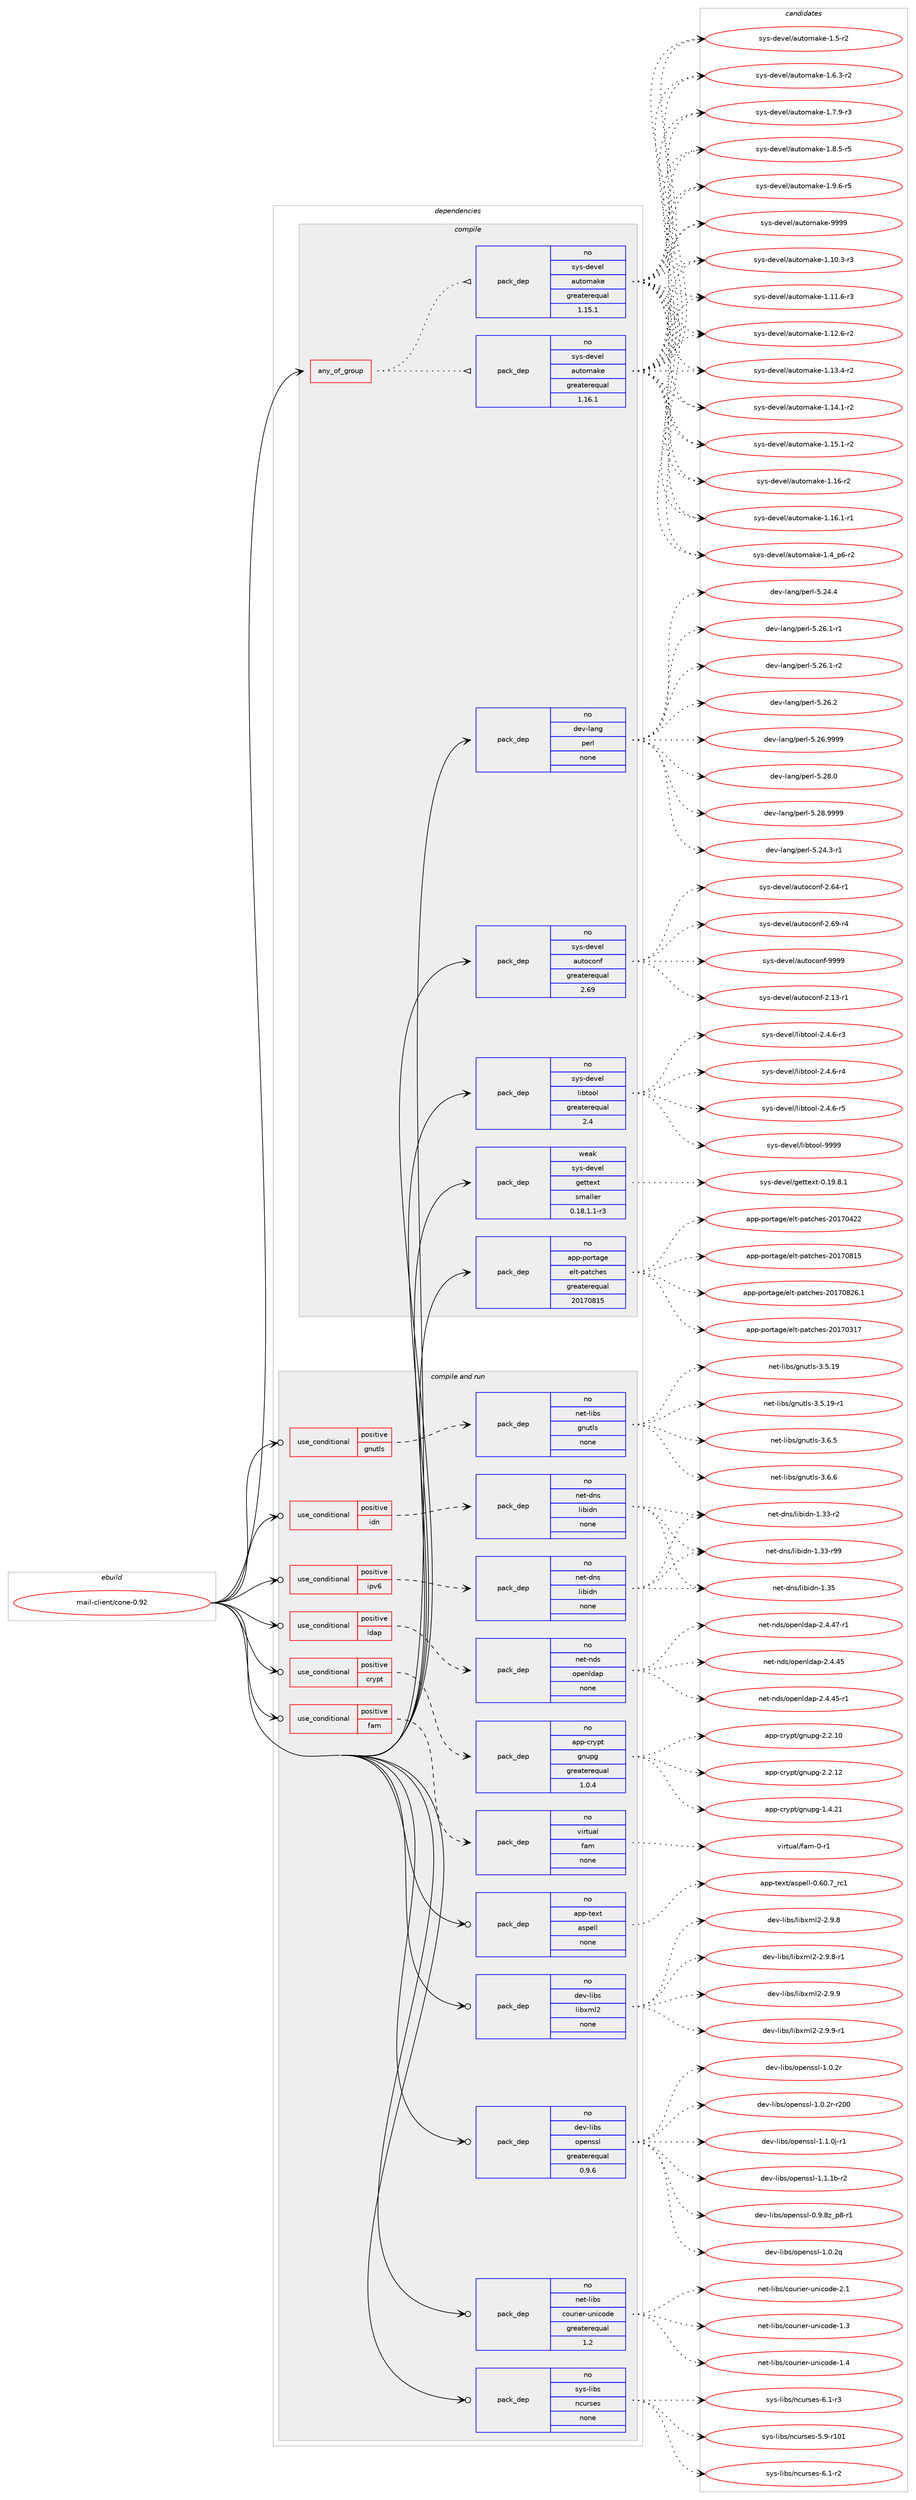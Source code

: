 digraph prolog {

# *************
# Graph options
# *************

newrank=true;
concentrate=true;
compound=true;
graph [rankdir=LR,fontname=Helvetica,fontsize=10,ranksep=1.5];#, ranksep=2.5, nodesep=0.2];
edge  [arrowhead=vee];
node  [fontname=Helvetica,fontsize=10];

# **********
# The ebuild
# **********

subgraph cluster_leftcol {
color=gray;
rank=same;
label=<<i>ebuild</i>>;
id [label="mail-client/cone-0.92", color=red, width=4, href="../mail-client/cone-0.92.svg"];
}

# ****************
# The dependencies
# ****************

subgraph cluster_midcol {
color=gray;
label=<<i>dependencies</i>>;
subgraph cluster_compile {
fillcolor="#eeeeee";
style=filled;
label=<<i>compile</i>>;
subgraph any24390 {
dependency1593456 [label=<<TABLE BORDER="0" CELLBORDER="1" CELLSPACING="0" CELLPADDING="4"><TR><TD CELLPADDING="10">any_of_group</TD></TR></TABLE>>, shape=none, color=red];subgraph pack1138068 {
dependency1593457 [label=<<TABLE BORDER="0" CELLBORDER="1" CELLSPACING="0" CELLPADDING="4" WIDTH="220"><TR><TD ROWSPAN="6" CELLPADDING="30">pack_dep</TD></TR><TR><TD WIDTH="110">no</TD></TR><TR><TD>sys-devel</TD></TR><TR><TD>automake</TD></TR><TR><TD>greaterequal</TD></TR><TR><TD>1.16.1</TD></TR></TABLE>>, shape=none, color=blue];
}
dependency1593456:e -> dependency1593457:w [weight=20,style="dotted",arrowhead="oinv"];
subgraph pack1138069 {
dependency1593458 [label=<<TABLE BORDER="0" CELLBORDER="1" CELLSPACING="0" CELLPADDING="4" WIDTH="220"><TR><TD ROWSPAN="6" CELLPADDING="30">pack_dep</TD></TR><TR><TD WIDTH="110">no</TD></TR><TR><TD>sys-devel</TD></TR><TR><TD>automake</TD></TR><TR><TD>greaterequal</TD></TR><TR><TD>1.15.1</TD></TR></TABLE>>, shape=none, color=blue];
}
dependency1593456:e -> dependency1593458:w [weight=20,style="dotted",arrowhead="oinv"];
}
id:e -> dependency1593456:w [weight=20,style="solid",arrowhead="vee"];
subgraph pack1138070 {
dependency1593459 [label=<<TABLE BORDER="0" CELLBORDER="1" CELLSPACING="0" CELLPADDING="4" WIDTH="220"><TR><TD ROWSPAN="6" CELLPADDING="30">pack_dep</TD></TR><TR><TD WIDTH="110">no</TD></TR><TR><TD>app-portage</TD></TR><TR><TD>elt-patches</TD></TR><TR><TD>greaterequal</TD></TR><TR><TD>20170815</TD></TR></TABLE>>, shape=none, color=blue];
}
id:e -> dependency1593459:w [weight=20,style="solid",arrowhead="vee"];
subgraph pack1138071 {
dependency1593460 [label=<<TABLE BORDER="0" CELLBORDER="1" CELLSPACING="0" CELLPADDING="4" WIDTH="220"><TR><TD ROWSPAN="6" CELLPADDING="30">pack_dep</TD></TR><TR><TD WIDTH="110">no</TD></TR><TR><TD>dev-lang</TD></TR><TR><TD>perl</TD></TR><TR><TD>none</TD></TR><TR><TD></TD></TR></TABLE>>, shape=none, color=blue];
}
id:e -> dependency1593460:w [weight=20,style="solid",arrowhead="vee"];
subgraph pack1138072 {
dependency1593461 [label=<<TABLE BORDER="0" CELLBORDER="1" CELLSPACING="0" CELLPADDING="4" WIDTH="220"><TR><TD ROWSPAN="6" CELLPADDING="30">pack_dep</TD></TR><TR><TD WIDTH="110">no</TD></TR><TR><TD>sys-devel</TD></TR><TR><TD>autoconf</TD></TR><TR><TD>greaterequal</TD></TR><TR><TD>2.69</TD></TR></TABLE>>, shape=none, color=blue];
}
id:e -> dependency1593461:w [weight=20,style="solid",arrowhead="vee"];
subgraph pack1138073 {
dependency1593462 [label=<<TABLE BORDER="0" CELLBORDER="1" CELLSPACING="0" CELLPADDING="4" WIDTH="220"><TR><TD ROWSPAN="6" CELLPADDING="30">pack_dep</TD></TR><TR><TD WIDTH="110">no</TD></TR><TR><TD>sys-devel</TD></TR><TR><TD>libtool</TD></TR><TR><TD>greaterequal</TD></TR><TR><TD>2.4</TD></TR></TABLE>>, shape=none, color=blue];
}
id:e -> dependency1593462:w [weight=20,style="solid",arrowhead="vee"];
subgraph pack1138074 {
dependency1593463 [label=<<TABLE BORDER="0" CELLBORDER="1" CELLSPACING="0" CELLPADDING="4" WIDTH="220"><TR><TD ROWSPAN="6" CELLPADDING="30">pack_dep</TD></TR><TR><TD WIDTH="110">weak</TD></TR><TR><TD>sys-devel</TD></TR><TR><TD>gettext</TD></TR><TR><TD>smaller</TD></TR><TR><TD>0.18.1.1-r3</TD></TR></TABLE>>, shape=none, color=blue];
}
id:e -> dependency1593463:w [weight=20,style="solid",arrowhead="vee"];
}
subgraph cluster_compileandrun {
fillcolor="#eeeeee";
style=filled;
label=<<i>compile and run</i>>;
subgraph cond430354 {
dependency1593464 [label=<<TABLE BORDER="0" CELLBORDER="1" CELLSPACING="0" CELLPADDING="4"><TR><TD ROWSPAN="3" CELLPADDING="10">use_conditional</TD></TR><TR><TD>positive</TD></TR><TR><TD>crypt</TD></TR></TABLE>>, shape=none, color=red];
subgraph pack1138075 {
dependency1593465 [label=<<TABLE BORDER="0" CELLBORDER="1" CELLSPACING="0" CELLPADDING="4" WIDTH="220"><TR><TD ROWSPAN="6" CELLPADDING="30">pack_dep</TD></TR><TR><TD WIDTH="110">no</TD></TR><TR><TD>app-crypt</TD></TR><TR><TD>gnupg</TD></TR><TR><TD>greaterequal</TD></TR><TR><TD>1.0.4</TD></TR></TABLE>>, shape=none, color=blue];
}
dependency1593464:e -> dependency1593465:w [weight=20,style="dashed",arrowhead="vee"];
}
id:e -> dependency1593464:w [weight=20,style="solid",arrowhead="odotvee"];
subgraph cond430355 {
dependency1593466 [label=<<TABLE BORDER="0" CELLBORDER="1" CELLSPACING="0" CELLPADDING="4"><TR><TD ROWSPAN="3" CELLPADDING="10">use_conditional</TD></TR><TR><TD>positive</TD></TR><TR><TD>fam</TD></TR></TABLE>>, shape=none, color=red];
subgraph pack1138076 {
dependency1593467 [label=<<TABLE BORDER="0" CELLBORDER="1" CELLSPACING="0" CELLPADDING="4" WIDTH="220"><TR><TD ROWSPAN="6" CELLPADDING="30">pack_dep</TD></TR><TR><TD WIDTH="110">no</TD></TR><TR><TD>virtual</TD></TR><TR><TD>fam</TD></TR><TR><TD>none</TD></TR><TR><TD></TD></TR></TABLE>>, shape=none, color=blue];
}
dependency1593466:e -> dependency1593467:w [weight=20,style="dashed",arrowhead="vee"];
}
id:e -> dependency1593466:w [weight=20,style="solid",arrowhead="odotvee"];
subgraph cond430356 {
dependency1593468 [label=<<TABLE BORDER="0" CELLBORDER="1" CELLSPACING="0" CELLPADDING="4"><TR><TD ROWSPAN="3" CELLPADDING="10">use_conditional</TD></TR><TR><TD>positive</TD></TR><TR><TD>gnutls</TD></TR></TABLE>>, shape=none, color=red];
subgraph pack1138077 {
dependency1593469 [label=<<TABLE BORDER="0" CELLBORDER="1" CELLSPACING="0" CELLPADDING="4" WIDTH="220"><TR><TD ROWSPAN="6" CELLPADDING="30">pack_dep</TD></TR><TR><TD WIDTH="110">no</TD></TR><TR><TD>net-libs</TD></TR><TR><TD>gnutls</TD></TR><TR><TD>none</TD></TR><TR><TD></TD></TR></TABLE>>, shape=none, color=blue];
}
dependency1593468:e -> dependency1593469:w [weight=20,style="dashed",arrowhead="vee"];
}
id:e -> dependency1593468:w [weight=20,style="solid",arrowhead="odotvee"];
subgraph cond430357 {
dependency1593470 [label=<<TABLE BORDER="0" CELLBORDER="1" CELLSPACING="0" CELLPADDING="4"><TR><TD ROWSPAN="3" CELLPADDING="10">use_conditional</TD></TR><TR><TD>positive</TD></TR><TR><TD>idn</TD></TR></TABLE>>, shape=none, color=red];
subgraph pack1138078 {
dependency1593471 [label=<<TABLE BORDER="0" CELLBORDER="1" CELLSPACING="0" CELLPADDING="4" WIDTH="220"><TR><TD ROWSPAN="6" CELLPADDING="30">pack_dep</TD></TR><TR><TD WIDTH="110">no</TD></TR><TR><TD>net-dns</TD></TR><TR><TD>libidn</TD></TR><TR><TD>none</TD></TR><TR><TD></TD></TR></TABLE>>, shape=none, color=blue];
}
dependency1593470:e -> dependency1593471:w [weight=20,style="dashed",arrowhead="vee"];
}
id:e -> dependency1593470:w [weight=20,style="solid",arrowhead="odotvee"];
subgraph cond430358 {
dependency1593472 [label=<<TABLE BORDER="0" CELLBORDER="1" CELLSPACING="0" CELLPADDING="4"><TR><TD ROWSPAN="3" CELLPADDING="10">use_conditional</TD></TR><TR><TD>positive</TD></TR><TR><TD>ipv6</TD></TR></TABLE>>, shape=none, color=red];
subgraph pack1138079 {
dependency1593473 [label=<<TABLE BORDER="0" CELLBORDER="1" CELLSPACING="0" CELLPADDING="4" WIDTH="220"><TR><TD ROWSPAN="6" CELLPADDING="30">pack_dep</TD></TR><TR><TD WIDTH="110">no</TD></TR><TR><TD>net-dns</TD></TR><TR><TD>libidn</TD></TR><TR><TD>none</TD></TR><TR><TD></TD></TR></TABLE>>, shape=none, color=blue];
}
dependency1593472:e -> dependency1593473:w [weight=20,style="dashed",arrowhead="vee"];
}
id:e -> dependency1593472:w [weight=20,style="solid",arrowhead="odotvee"];
subgraph cond430359 {
dependency1593474 [label=<<TABLE BORDER="0" CELLBORDER="1" CELLSPACING="0" CELLPADDING="4"><TR><TD ROWSPAN="3" CELLPADDING="10">use_conditional</TD></TR><TR><TD>positive</TD></TR><TR><TD>ldap</TD></TR></TABLE>>, shape=none, color=red];
subgraph pack1138080 {
dependency1593475 [label=<<TABLE BORDER="0" CELLBORDER="1" CELLSPACING="0" CELLPADDING="4" WIDTH="220"><TR><TD ROWSPAN="6" CELLPADDING="30">pack_dep</TD></TR><TR><TD WIDTH="110">no</TD></TR><TR><TD>net-nds</TD></TR><TR><TD>openldap</TD></TR><TR><TD>none</TD></TR><TR><TD></TD></TR></TABLE>>, shape=none, color=blue];
}
dependency1593474:e -> dependency1593475:w [weight=20,style="dashed",arrowhead="vee"];
}
id:e -> dependency1593474:w [weight=20,style="solid",arrowhead="odotvee"];
subgraph pack1138081 {
dependency1593476 [label=<<TABLE BORDER="0" CELLBORDER="1" CELLSPACING="0" CELLPADDING="4" WIDTH="220"><TR><TD ROWSPAN="6" CELLPADDING="30">pack_dep</TD></TR><TR><TD WIDTH="110">no</TD></TR><TR><TD>app-text</TD></TR><TR><TD>aspell</TD></TR><TR><TD>none</TD></TR><TR><TD></TD></TR></TABLE>>, shape=none, color=blue];
}
id:e -> dependency1593476:w [weight=20,style="solid",arrowhead="odotvee"];
subgraph pack1138082 {
dependency1593477 [label=<<TABLE BORDER="0" CELLBORDER="1" CELLSPACING="0" CELLPADDING="4" WIDTH="220"><TR><TD ROWSPAN="6" CELLPADDING="30">pack_dep</TD></TR><TR><TD WIDTH="110">no</TD></TR><TR><TD>dev-libs</TD></TR><TR><TD>libxml2</TD></TR><TR><TD>none</TD></TR><TR><TD></TD></TR></TABLE>>, shape=none, color=blue];
}
id:e -> dependency1593477:w [weight=20,style="solid",arrowhead="odotvee"];
subgraph pack1138083 {
dependency1593478 [label=<<TABLE BORDER="0" CELLBORDER="1" CELLSPACING="0" CELLPADDING="4" WIDTH="220"><TR><TD ROWSPAN="6" CELLPADDING="30">pack_dep</TD></TR><TR><TD WIDTH="110">no</TD></TR><TR><TD>dev-libs</TD></TR><TR><TD>openssl</TD></TR><TR><TD>greaterequal</TD></TR><TR><TD>0.9.6</TD></TR></TABLE>>, shape=none, color=blue];
}
id:e -> dependency1593478:w [weight=20,style="solid",arrowhead="odotvee"];
subgraph pack1138084 {
dependency1593479 [label=<<TABLE BORDER="0" CELLBORDER="1" CELLSPACING="0" CELLPADDING="4" WIDTH="220"><TR><TD ROWSPAN="6" CELLPADDING="30">pack_dep</TD></TR><TR><TD WIDTH="110">no</TD></TR><TR><TD>net-libs</TD></TR><TR><TD>courier-unicode</TD></TR><TR><TD>greaterequal</TD></TR><TR><TD>1.2</TD></TR></TABLE>>, shape=none, color=blue];
}
id:e -> dependency1593479:w [weight=20,style="solid",arrowhead="odotvee"];
subgraph pack1138085 {
dependency1593480 [label=<<TABLE BORDER="0" CELLBORDER="1" CELLSPACING="0" CELLPADDING="4" WIDTH="220"><TR><TD ROWSPAN="6" CELLPADDING="30">pack_dep</TD></TR><TR><TD WIDTH="110">no</TD></TR><TR><TD>sys-libs</TD></TR><TR><TD>ncurses</TD></TR><TR><TD>none</TD></TR><TR><TD></TD></TR></TABLE>>, shape=none, color=blue];
}
id:e -> dependency1593480:w [weight=20,style="solid",arrowhead="odotvee"];
}
subgraph cluster_run {
fillcolor="#eeeeee";
style=filled;
label=<<i>run</i>>;
}
}

# **************
# The candidates
# **************

subgraph cluster_choices {
rank=same;
color=gray;
label=<<i>candidates</i>>;

subgraph choice1138068 {
color=black;
nodesep=1;
choice11512111545100101118101108479711711611110997107101454946494846514511451 [label="sys-devel/automake-1.10.3-r3", color=red, width=4,href="../sys-devel/automake-1.10.3-r3.svg"];
choice11512111545100101118101108479711711611110997107101454946494946544511451 [label="sys-devel/automake-1.11.6-r3", color=red, width=4,href="../sys-devel/automake-1.11.6-r3.svg"];
choice11512111545100101118101108479711711611110997107101454946495046544511450 [label="sys-devel/automake-1.12.6-r2", color=red, width=4,href="../sys-devel/automake-1.12.6-r2.svg"];
choice11512111545100101118101108479711711611110997107101454946495146524511450 [label="sys-devel/automake-1.13.4-r2", color=red, width=4,href="../sys-devel/automake-1.13.4-r2.svg"];
choice11512111545100101118101108479711711611110997107101454946495246494511450 [label="sys-devel/automake-1.14.1-r2", color=red, width=4,href="../sys-devel/automake-1.14.1-r2.svg"];
choice11512111545100101118101108479711711611110997107101454946495346494511450 [label="sys-devel/automake-1.15.1-r2", color=red, width=4,href="../sys-devel/automake-1.15.1-r2.svg"];
choice1151211154510010111810110847971171161111099710710145494649544511450 [label="sys-devel/automake-1.16-r2", color=red, width=4,href="../sys-devel/automake-1.16-r2.svg"];
choice11512111545100101118101108479711711611110997107101454946495446494511449 [label="sys-devel/automake-1.16.1-r1", color=red, width=4,href="../sys-devel/automake-1.16.1-r1.svg"];
choice115121115451001011181011084797117116111109971071014549465295112544511450 [label="sys-devel/automake-1.4_p6-r2", color=red, width=4,href="../sys-devel/automake-1.4_p6-r2.svg"];
choice11512111545100101118101108479711711611110997107101454946534511450 [label="sys-devel/automake-1.5-r2", color=red, width=4,href="../sys-devel/automake-1.5-r2.svg"];
choice115121115451001011181011084797117116111109971071014549465446514511450 [label="sys-devel/automake-1.6.3-r2", color=red, width=4,href="../sys-devel/automake-1.6.3-r2.svg"];
choice115121115451001011181011084797117116111109971071014549465546574511451 [label="sys-devel/automake-1.7.9-r3", color=red, width=4,href="../sys-devel/automake-1.7.9-r3.svg"];
choice115121115451001011181011084797117116111109971071014549465646534511453 [label="sys-devel/automake-1.8.5-r5", color=red, width=4,href="../sys-devel/automake-1.8.5-r5.svg"];
choice115121115451001011181011084797117116111109971071014549465746544511453 [label="sys-devel/automake-1.9.6-r5", color=red, width=4,href="../sys-devel/automake-1.9.6-r5.svg"];
choice115121115451001011181011084797117116111109971071014557575757 [label="sys-devel/automake-9999", color=red, width=4,href="../sys-devel/automake-9999.svg"];
dependency1593457:e -> choice11512111545100101118101108479711711611110997107101454946494846514511451:w [style=dotted,weight="100"];
dependency1593457:e -> choice11512111545100101118101108479711711611110997107101454946494946544511451:w [style=dotted,weight="100"];
dependency1593457:e -> choice11512111545100101118101108479711711611110997107101454946495046544511450:w [style=dotted,weight="100"];
dependency1593457:e -> choice11512111545100101118101108479711711611110997107101454946495146524511450:w [style=dotted,weight="100"];
dependency1593457:e -> choice11512111545100101118101108479711711611110997107101454946495246494511450:w [style=dotted,weight="100"];
dependency1593457:e -> choice11512111545100101118101108479711711611110997107101454946495346494511450:w [style=dotted,weight="100"];
dependency1593457:e -> choice1151211154510010111810110847971171161111099710710145494649544511450:w [style=dotted,weight="100"];
dependency1593457:e -> choice11512111545100101118101108479711711611110997107101454946495446494511449:w [style=dotted,weight="100"];
dependency1593457:e -> choice115121115451001011181011084797117116111109971071014549465295112544511450:w [style=dotted,weight="100"];
dependency1593457:e -> choice11512111545100101118101108479711711611110997107101454946534511450:w [style=dotted,weight="100"];
dependency1593457:e -> choice115121115451001011181011084797117116111109971071014549465446514511450:w [style=dotted,weight="100"];
dependency1593457:e -> choice115121115451001011181011084797117116111109971071014549465546574511451:w [style=dotted,weight="100"];
dependency1593457:e -> choice115121115451001011181011084797117116111109971071014549465646534511453:w [style=dotted,weight="100"];
dependency1593457:e -> choice115121115451001011181011084797117116111109971071014549465746544511453:w [style=dotted,weight="100"];
dependency1593457:e -> choice115121115451001011181011084797117116111109971071014557575757:w [style=dotted,weight="100"];
}
subgraph choice1138069 {
color=black;
nodesep=1;
choice11512111545100101118101108479711711611110997107101454946494846514511451 [label="sys-devel/automake-1.10.3-r3", color=red, width=4,href="../sys-devel/automake-1.10.3-r3.svg"];
choice11512111545100101118101108479711711611110997107101454946494946544511451 [label="sys-devel/automake-1.11.6-r3", color=red, width=4,href="../sys-devel/automake-1.11.6-r3.svg"];
choice11512111545100101118101108479711711611110997107101454946495046544511450 [label="sys-devel/automake-1.12.6-r2", color=red, width=4,href="../sys-devel/automake-1.12.6-r2.svg"];
choice11512111545100101118101108479711711611110997107101454946495146524511450 [label="sys-devel/automake-1.13.4-r2", color=red, width=4,href="../sys-devel/automake-1.13.4-r2.svg"];
choice11512111545100101118101108479711711611110997107101454946495246494511450 [label="sys-devel/automake-1.14.1-r2", color=red, width=4,href="../sys-devel/automake-1.14.1-r2.svg"];
choice11512111545100101118101108479711711611110997107101454946495346494511450 [label="sys-devel/automake-1.15.1-r2", color=red, width=4,href="../sys-devel/automake-1.15.1-r2.svg"];
choice1151211154510010111810110847971171161111099710710145494649544511450 [label="sys-devel/automake-1.16-r2", color=red, width=4,href="../sys-devel/automake-1.16-r2.svg"];
choice11512111545100101118101108479711711611110997107101454946495446494511449 [label="sys-devel/automake-1.16.1-r1", color=red, width=4,href="../sys-devel/automake-1.16.1-r1.svg"];
choice115121115451001011181011084797117116111109971071014549465295112544511450 [label="sys-devel/automake-1.4_p6-r2", color=red, width=4,href="../sys-devel/automake-1.4_p6-r2.svg"];
choice11512111545100101118101108479711711611110997107101454946534511450 [label="sys-devel/automake-1.5-r2", color=red, width=4,href="../sys-devel/automake-1.5-r2.svg"];
choice115121115451001011181011084797117116111109971071014549465446514511450 [label="sys-devel/automake-1.6.3-r2", color=red, width=4,href="../sys-devel/automake-1.6.3-r2.svg"];
choice115121115451001011181011084797117116111109971071014549465546574511451 [label="sys-devel/automake-1.7.9-r3", color=red, width=4,href="../sys-devel/automake-1.7.9-r3.svg"];
choice115121115451001011181011084797117116111109971071014549465646534511453 [label="sys-devel/automake-1.8.5-r5", color=red, width=4,href="../sys-devel/automake-1.8.5-r5.svg"];
choice115121115451001011181011084797117116111109971071014549465746544511453 [label="sys-devel/automake-1.9.6-r5", color=red, width=4,href="../sys-devel/automake-1.9.6-r5.svg"];
choice115121115451001011181011084797117116111109971071014557575757 [label="sys-devel/automake-9999", color=red, width=4,href="../sys-devel/automake-9999.svg"];
dependency1593458:e -> choice11512111545100101118101108479711711611110997107101454946494846514511451:w [style=dotted,weight="100"];
dependency1593458:e -> choice11512111545100101118101108479711711611110997107101454946494946544511451:w [style=dotted,weight="100"];
dependency1593458:e -> choice11512111545100101118101108479711711611110997107101454946495046544511450:w [style=dotted,weight="100"];
dependency1593458:e -> choice11512111545100101118101108479711711611110997107101454946495146524511450:w [style=dotted,weight="100"];
dependency1593458:e -> choice11512111545100101118101108479711711611110997107101454946495246494511450:w [style=dotted,weight="100"];
dependency1593458:e -> choice11512111545100101118101108479711711611110997107101454946495346494511450:w [style=dotted,weight="100"];
dependency1593458:e -> choice1151211154510010111810110847971171161111099710710145494649544511450:w [style=dotted,weight="100"];
dependency1593458:e -> choice11512111545100101118101108479711711611110997107101454946495446494511449:w [style=dotted,weight="100"];
dependency1593458:e -> choice115121115451001011181011084797117116111109971071014549465295112544511450:w [style=dotted,weight="100"];
dependency1593458:e -> choice11512111545100101118101108479711711611110997107101454946534511450:w [style=dotted,weight="100"];
dependency1593458:e -> choice115121115451001011181011084797117116111109971071014549465446514511450:w [style=dotted,weight="100"];
dependency1593458:e -> choice115121115451001011181011084797117116111109971071014549465546574511451:w [style=dotted,weight="100"];
dependency1593458:e -> choice115121115451001011181011084797117116111109971071014549465646534511453:w [style=dotted,weight="100"];
dependency1593458:e -> choice115121115451001011181011084797117116111109971071014549465746544511453:w [style=dotted,weight="100"];
dependency1593458:e -> choice115121115451001011181011084797117116111109971071014557575757:w [style=dotted,weight="100"];
}
subgraph choice1138070 {
color=black;
nodesep=1;
choice97112112451121111141169710310147101108116451129711699104101115455048495548514955 [label="app-portage/elt-patches-20170317", color=red, width=4,href="../app-portage/elt-patches-20170317.svg"];
choice97112112451121111141169710310147101108116451129711699104101115455048495548525050 [label="app-portage/elt-patches-20170422", color=red, width=4,href="../app-portage/elt-patches-20170422.svg"];
choice97112112451121111141169710310147101108116451129711699104101115455048495548564953 [label="app-portage/elt-patches-20170815", color=red, width=4,href="../app-portage/elt-patches-20170815.svg"];
choice971121124511211111411697103101471011081164511297116991041011154550484955485650544649 [label="app-portage/elt-patches-20170826.1", color=red, width=4,href="../app-portage/elt-patches-20170826.1.svg"];
dependency1593459:e -> choice97112112451121111141169710310147101108116451129711699104101115455048495548514955:w [style=dotted,weight="100"];
dependency1593459:e -> choice97112112451121111141169710310147101108116451129711699104101115455048495548525050:w [style=dotted,weight="100"];
dependency1593459:e -> choice97112112451121111141169710310147101108116451129711699104101115455048495548564953:w [style=dotted,weight="100"];
dependency1593459:e -> choice971121124511211111411697103101471011081164511297116991041011154550484955485650544649:w [style=dotted,weight="100"];
}
subgraph choice1138071 {
color=black;
nodesep=1;
choice100101118451089711010347112101114108455346505246514511449 [label="dev-lang/perl-5.24.3-r1", color=red, width=4,href="../dev-lang/perl-5.24.3-r1.svg"];
choice10010111845108971101034711210111410845534650524652 [label="dev-lang/perl-5.24.4", color=red, width=4,href="../dev-lang/perl-5.24.4.svg"];
choice100101118451089711010347112101114108455346505446494511449 [label="dev-lang/perl-5.26.1-r1", color=red, width=4,href="../dev-lang/perl-5.26.1-r1.svg"];
choice100101118451089711010347112101114108455346505446494511450 [label="dev-lang/perl-5.26.1-r2", color=red, width=4,href="../dev-lang/perl-5.26.1-r2.svg"];
choice10010111845108971101034711210111410845534650544650 [label="dev-lang/perl-5.26.2", color=red, width=4,href="../dev-lang/perl-5.26.2.svg"];
choice10010111845108971101034711210111410845534650544657575757 [label="dev-lang/perl-5.26.9999", color=red, width=4,href="../dev-lang/perl-5.26.9999.svg"];
choice10010111845108971101034711210111410845534650564648 [label="dev-lang/perl-5.28.0", color=red, width=4,href="../dev-lang/perl-5.28.0.svg"];
choice10010111845108971101034711210111410845534650564657575757 [label="dev-lang/perl-5.28.9999", color=red, width=4,href="../dev-lang/perl-5.28.9999.svg"];
dependency1593460:e -> choice100101118451089711010347112101114108455346505246514511449:w [style=dotted,weight="100"];
dependency1593460:e -> choice10010111845108971101034711210111410845534650524652:w [style=dotted,weight="100"];
dependency1593460:e -> choice100101118451089711010347112101114108455346505446494511449:w [style=dotted,weight="100"];
dependency1593460:e -> choice100101118451089711010347112101114108455346505446494511450:w [style=dotted,weight="100"];
dependency1593460:e -> choice10010111845108971101034711210111410845534650544650:w [style=dotted,weight="100"];
dependency1593460:e -> choice10010111845108971101034711210111410845534650544657575757:w [style=dotted,weight="100"];
dependency1593460:e -> choice10010111845108971101034711210111410845534650564648:w [style=dotted,weight="100"];
dependency1593460:e -> choice10010111845108971101034711210111410845534650564657575757:w [style=dotted,weight="100"];
}
subgraph choice1138072 {
color=black;
nodesep=1;
choice1151211154510010111810110847971171161119911111010245504649514511449 [label="sys-devel/autoconf-2.13-r1", color=red, width=4,href="../sys-devel/autoconf-2.13-r1.svg"];
choice1151211154510010111810110847971171161119911111010245504654524511449 [label="sys-devel/autoconf-2.64-r1", color=red, width=4,href="../sys-devel/autoconf-2.64-r1.svg"];
choice1151211154510010111810110847971171161119911111010245504654574511452 [label="sys-devel/autoconf-2.69-r4", color=red, width=4,href="../sys-devel/autoconf-2.69-r4.svg"];
choice115121115451001011181011084797117116111991111101024557575757 [label="sys-devel/autoconf-9999", color=red, width=4,href="../sys-devel/autoconf-9999.svg"];
dependency1593461:e -> choice1151211154510010111810110847971171161119911111010245504649514511449:w [style=dotted,weight="100"];
dependency1593461:e -> choice1151211154510010111810110847971171161119911111010245504654524511449:w [style=dotted,weight="100"];
dependency1593461:e -> choice1151211154510010111810110847971171161119911111010245504654574511452:w [style=dotted,weight="100"];
dependency1593461:e -> choice115121115451001011181011084797117116111991111101024557575757:w [style=dotted,weight="100"];
}
subgraph choice1138073 {
color=black;
nodesep=1;
choice1151211154510010111810110847108105981161111111084550465246544511451 [label="sys-devel/libtool-2.4.6-r3", color=red, width=4,href="../sys-devel/libtool-2.4.6-r3.svg"];
choice1151211154510010111810110847108105981161111111084550465246544511452 [label="sys-devel/libtool-2.4.6-r4", color=red, width=4,href="../sys-devel/libtool-2.4.6-r4.svg"];
choice1151211154510010111810110847108105981161111111084550465246544511453 [label="sys-devel/libtool-2.4.6-r5", color=red, width=4,href="../sys-devel/libtool-2.4.6-r5.svg"];
choice1151211154510010111810110847108105981161111111084557575757 [label="sys-devel/libtool-9999", color=red, width=4,href="../sys-devel/libtool-9999.svg"];
dependency1593462:e -> choice1151211154510010111810110847108105981161111111084550465246544511451:w [style=dotted,weight="100"];
dependency1593462:e -> choice1151211154510010111810110847108105981161111111084550465246544511452:w [style=dotted,weight="100"];
dependency1593462:e -> choice1151211154510010111810110847108105981161111111084550465246544511453:w [style=dotted,weight="100"];
dependency1593462:e -> choice1151211154510010111810110847108105981161111111084557575757:w [style=dotted,weight="100"];
}
subgraph choice1138074 {
color=black;
nodesep=1;
choice1151211154510010111810110847103101116116101120116454846495746564649 [label="sys-devel/gettext-0.19.8.1", color=red, width=4,href="../sys-devel/gettext-0.19.8.1.svg"];
dependency1593463:e -> choice1151211154510010111810110847103101116116101120116454846495746564649:w [style=dotted,weight="100"];
}
subgraph choice1138075 {
color=black;
nodesep=1;
choice9711211245991141211121164710311011711210345494652465049 [label="app-crypt/gnupg-1.4.21", color=red, width=4,href="../app-crypt/gnupg-1.4.21.svg"];
choice9711211245991141211121164710311011711210345504650464948 [label="app-crypt/gnupg-2.2.10", color=red, width=4,href="../app-crypt/gnupg-2.2.10.svg"];
choice9711211245991141211121164710311011711210345504650464950 [label="app-crypt/gnupg-2.2.12", color=red, width=4,href="../app-crypt/gnupg-2.2.12.svg"];
dependency1593465:e -> choice9711211245991141211121164710311011711210345494652465049:w [style=dotted,weight="100"];
dependency1593465:e -> choice9711211245991141211121164710311011711210345504650464948:w [style=dotted,weight="100"];
dependency1593465:e -> choice9711211245991141211121164710311011711210345504650464950:w [style=dotted,weight="100"];
}
subgraph choice1138076 {
color=black;
nodesep=1;
choice11810511411611797108471029710945484511449 [label="virtual/fam-0-r1", color=red, width=4,href="../virtual/fam-0-r1.svg"];
dependency1593467:e -> choice11810511411611797108471029710945484511449:w [style=dotted,weight="100"];
}
subgraph choice1138077 {
color=black;
nodesep=1;
choice11010111645108105981154710311011711610811545514653464957 [label="net-libs/gnutls-3.5.19", color=red, width=4,href="../net-libs/gnutls-3.5.19.svg"];
choice110101116451081059811547103110117116108115455146534649574511449 [label="net-libs/gnutls-3.5.19-r1", color=red, width=4,href="../net-libs/gnutls-3.5.19-r1.svg"];
choice110101116451081059811547103110117116108115455146544653 [label="net-libs/gnutls-3.6.5", color=red, width=4,href="../net-libs/gnutls-3.6.5.svg"];
choice110101116451081059811547103110117116108115455146544654 [label="net-libs/gnutls-3.6.6", color=red, width=4,href="../net-libs/gnutls-3.6.6.svg"];
dependency1593469:e -> choice11010111645108105981154710311011711610811545514653464957:w [style=dotted,weight="100"];
dependency1593469:e -> choice110101116451081059811547103110117116108115455146534649574511449:w [style=dotted,weight="100"];
dependency1593469:e -> choice110101116451081059811547103110117116108115455146544653:w [style=dotted,weight="100"];
dependency1593469:e -> choice110101116451081059811547103110117116108115455146544654:w [style=dotted,weight="100"];
}
subgraph choice1138078 {
color=black;
nodesep=1;
choice11010111645100110115471081059810510011045494651514511450 [label="net-dns/libidn-1.33-r2", color=red, width=4,href="../net-dns/libidn-1.33-r2.svg"];
choice1101011164510011011547108105981051001104549465151451145757 [label="net-dns/libidn-1.33-r99", color=red, width=4,href="../net-dns/libidn-1.33-r99.svg"];
choice1101011164510011011547108105981051001104549465153 [label="net-dns/libidn-1.35", color=red, width=4,href="../net-dns/libidn-1.35.svg"];
dependency1593471:e -> choice11010111645100110115471081059810510011045494651514511450:w [style=dotted,weight="100"];
dependency1593471:e -> choice1101011164510011011547108105981051001104549465151451145757:w [style=dotted,weight="100"];
dependency1593471:e -> choice1101011164510011011547108105981051001104549465153:w [style=dotted,weight="100"];
}
subgraph choice1138079 {
color=black;
nodesep=1;
choice11010111645100110115471081059810510011045494651514511450 [label="net-dns/libidn-1.33-r2", color=red, width=4,href="../net-dns/libidn-1.33-r2.svg"];
choice1101011164510011011547108105981051001104549465151451145757 [label="net-dns/libidn-1.33-r99", color=red, width=4,href="../net-dns/libidn-1.33-r99.svg"];
choice1101011164510011011547108105981051001104549465153 [label="net-dns/libidn-1.35", color=red, width=4,href="../net-dns/libidn-1.35.svg"];
dependency1593473:e -> choice11010111645100110115471081059810510011045494651514511450:w [style=dotted,weight="100"];
dependency1593473:e -> choice1101011164510011011547108105981051001104549465151451145757:w [style=dotted,weight="100"];
dependency1593473:e -> choice1101011164510011011547108105981051001104549465153:w [style=dotted,weight="100"];
}
subgraph choice1138080 {
color=black;
nodesep=1;
choice11010111645110100115471111121011101081009711245504652465253 [label="net-nds/openldap-2.4.45", color=red, width=4,href="../net-nds/openldap-2.4.45.svg"];
choice110101116451101001154711111210111010810097112455046524652534511449 [label="net-nds/openldap-2.4.45-r1", color=red, width=4,href="../net-nds/openldap-2.4.45-r1.svg"];
choice110101116451101001154711111210111010810097112455046524652554511449 [label="net-nds/openldap-2.4.47-r1", color=red, width=4,href="../net-nds/openldap-2.4.47-r1.svg"];
dependency1593475:e -> choice11010111645110100115471111121011101081009711245504652465253:w [style=dotted,weight="100"];
dependency1593475:e -> choice110101116451101001154711111210111010810097112455046524652534511449:w [style=dotted,weight="100"];
dependency1593475:e -> choice110101116451101001154711111210111010810097112455046524652554511449:w [style=dotted,weight="100"];
}
subgraph choice1138081 {
color=black;
nodesep=1;
choice9711211245116101120116479711511210110810845484654484655951149949 [label="app-text/aspell-0.60.7_rc1", color=red, width=4,href="../app-text/aspell-0.60.7_rc1.svg"];
dependency1593476:e -> choice9711211245116101120116479711511210110810845484654484655951149949:w [style=dotted,weight="100"];
}
subgraph choice1138082 {
color=black;
nodesep=1;
choice1001011184510810598115471081059812010910850455046574656 [label="dev-libs/libxml2-2.9.8", color=red, width=4,href="../dev-libs/libxml2-2.9.8.svg"];
choice10010111845108105981154710810598120109108504550465746564511449 [label="dev-libs/libxml2-2.9.8-r1", color=red, width=4,href="../dev-libs/libxml2-2.9.8-r1.svg"];
choice1001011184510810598115471081059812010910850455046574657 [label="dev-libs/libxml2-2.9.9", color=red, width=4,href="../dev-libs/libxml2-2.9.9.svg"];
choice10010111845108105981154710810598120109108504550465746574511449 [label="dev-libs/libxml2-2.9.9-r1", color=red, width=4,href="../dev-libs/libxml2-2.9.9-r1.svg"];
dependency1593477:e -> choice1001011184510810598115471081059812010910850455046574656:w [style=dotted,weight="100"];
dependency1593477:e -> choice10010111845108105981154710810598120109108504550465746564511449:w [style=dotted,weight="100"];
dependency1593477:e -> choice1001011184510810598115471081059812010910850455046574657:w [style=dotted,weight="100"];
dependency1593477:e -> choice10010111845108105981154710810598120109108504550465746574511449:w [style=dotted,weight="100"];
}
subgraph choice1138083 {
color=black;
nodesep=1;
choice10010111845108105981154711111210111011511510845484657465612295112564511449 [label="dev-libs/openssl-0.9.8z_p8-r1", color=red, width=4,href="../dev-libs/openssl-0.9.8z_p8-r1.svg"];
choice100101118451081059811547111112101110115115108454946484650113 [label="dev-libs/openssl-1.0.2q", color=red, width=4,href="../dev-libs/openssl-1.0.2q.svg"];
choice100101118451081059811547111112101110115115108454946484650114 [label="dev-libs/openssl-1.0.2r", color=red, width=4,href="../dev-libs/openssl-1.0.2r.svg"];
choice10010111845108105981154711111210111011511510845494648465011445114504848 [label="dev-libs/openssl-1.0.2r-r200", color=red, width=4,href="../dev-libs/openssl-1.0.2r-r200.svg"];
choice1001011184510810598115471111121011101151151084549464946481064511449 [label="dev-libs/openssl-1.1.0j-r1", color=red, width=4,href="../dev-libs/openssl-1.1.0j-r1.svg"];
choice100101118451081059811547111112101110115115108454946494649984511450 [label="dev-libs/openssl-1.1.1b-r2", color=red, width=4,href="../dev-libs/openssl-1.1.1b-r2.svg"];
dependency1593478:e -> choice10010111845108105981154711111210111011511510845484657465612295112564511449:w [style=dotted,weight="100"];
dependency1593478:e -> choice100101118451081059811547111112101110115115108454946484650113:w [style=dotted,weight="100"];
dependency1593478:e -> choice100101118451081059811547111112101110115115108454946484650114:w [style=dotted,weight="100"];
dependency1593478:e -> choice10010111845108105981154711111210111011511510845494648465011445114504848:w [style=dotted,weight="100"];
dependency1593478:e -> choice1001011184510810598115471111121011101151151084549464946481064511449:w [style=dotted,weight="100"];
dependency1593478:e -> choice100101118451081059811547111112101110115115108454946494649984511450:w [style=dotted,weight="100"];
}
subgraph choice1138084 {
color=black;
nodesep=1;
choice11010111645108105981154799111117114105101114451171101059911110010145494651 [label="net-libs/courier-unicode-1.3", color=red, width=4,href="../net-libs/courier-unicode-1.3.svg"];
choice11010111645108105981154799111117114105101114451171101059911110010145494652 [label="net-libs/courier-unicode-1.4", color=red, width=4,href="../net-libs/courier-unicode-1.4.svg"];
choice11010111645108105981154799111117114105101114451171101059911110010145504649 [label="net-libs/courier-unicode-2.1", color=red, width=4,href="../net-libs/courier-unicode-2.1.svg"];
dependency1593479:e -> choice11010111645108105981154799111117114105101114451171101059911110010145494651:w [style=dotted,weight="100"];
dependency1593479:e -> choice11010111645108105981154799111117114105101114451171101059911110010145494652:w [style=dotted,weight="100"];
dependency1593479:e -> choice11010111645108105981154799111117114105101114451171101059911110010145504649:w [style=dotted,weight="100"];
}
subgraph choice1138085 {
color=black;
nodesep=1;
choice115121115451081059811547110991171141151011154553465745114494849 [label="sys-libs/ncurses-5.9-r101", color=red, width=4,href="../sys-libs/ncurses-5.9-r101.svg"];
choice11512111545108105981154711099117114115101115455446494511450 [label="sys-libs/ncurses-6.1-r2", color=red, width=4,href="../sys-libs/ncurses-6.1-r2.svg"];
choice11512111545108105981154711099117114115101115455446494511451 [label="sys-libs/ncurses-6.1-r3", color=red, width=4,href="../sys-libs/ncurses-6.1-r3.svg"];
dependency1593480:e -> choice115121115451081059811547110991171141151011154553465745114494849:w [style=dotted,weight="100"];
dependency1593480:e -> choice11512111545108105981154711099117114115101115455446494511450:w [style=dotted,weight="100"];
dependency1593480:e -> choice11512111545108105981154711099117114115101115455446494511451:w [style=dotted,weight="100"];
}
}

}
